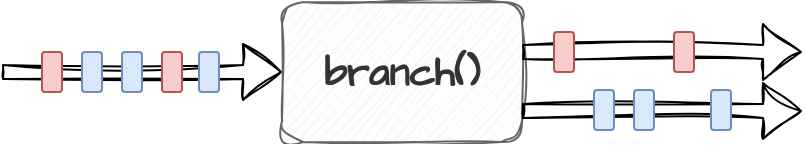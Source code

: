<mxfile version="22.0.0" type="device">
  <diagram name="Page-1" id="aubTC7G3pTIJXZlbbEVJ">
    <mxGraphModel dx="792" dy="1187" grid="1" gridSize="10" guides="1" tooltips="1" connect="1" arrows="1" fold="1" page="1" pageScale="1" pageWidth="827" pageHeight="1169" math="0" shadow="0">
      <root>
        <mxCell id="0" />
        <mxCell id="1" parent="0" />
        <mxCell id="Le_0ycCKY5KW0GjLrtxV-2" value="branch()" style="rounded=1;whiteSpace=wrap;html=1;sketch=1;hachureGap=4;jiggle=2;curveFitting=1;fontFamily=Architects Daughter;fontSource=https%3A%2F%2Ffonts.googleapis.com%2Fcss%3Ffamily%3DArchitects%2BDaughter;fontSize=20;fillColor=#f5f5f5;strokeColor=#666666;fontStyle=1;fontColor=#333333;" vertex="1" parent="1">
          <mxGeometry x="230" y="150" width="120" height="70" as="geometry" />
        </mxCell>
        <mxCell id="Le_0ycCKY5KW0GjLrtxV-4" value="" style="shape=flexArrow;endArrow=classic;html=1;rounded=0;sketch=1;hachureGap=4;jiggle=2;curveFitting=1;fontFamily=Architects Daughter;fontSource=https%3A%2F%2Ffonts.googleapis.com%2Fcss%3Ffamily%3DArchitects%2BDaughter;fontSize=16;entryX=0;entryY=0.5;entryDx=0;entryDy=0;width=7;" edge="1" parent="1" target="Le_0ycCKY5KW0GjLrtxV-2">
          <mxGeometry width="50" height="50" relative="1" as="geometry">
            <mxPoint x="90" y="185" as="sourcePoint" />
            <mxPoint x="190" y="180" as="targetPoint" />
          </mxGeometry>
        </mxCell>
        <mxCell id="Le_0ycCKY5KW0GjLrtxV-38" value="" style="group" vertex="1" connectable="0" parent="1">
          <mxGeometry x="110" y="175" width="88.5" height="20" as="geometry" />
        </mxCell>
        <mxCell id="Le_0ycCKY5KW0GjLrtxV-5" value="" style="rounded=1;whiteSpace=wrap;html=1;hachureGap=4;fontFamily=Architects Daughter;fontSource=https%3A%2F%2Ffonts.googleapis.com%2Fcss%3Ffamily%3DArchitects%2BDaughter;fontSize=20;fillColor=#dae8fc;strokeColor=#6c8ebf;" vertex="1" parent="Le_0ycCKY5KW0GjLrtxV-38">
          <mxGeometry x="20" width="10" height="20" as="geometry" />
        </mxCell>
        <mxCell id="Le_0ycCKY5KW0GjLrtxV-6" value="" style="rounded=1;whiteSpace=wrap;html=1;hachureGap=4;fontFamily=Architects Daughter;fontSource=https%3A%2F%2Ffonts.googleapis.com%2Fcss%3Ffamily%3DArchitects%2BDaughter;fontSize=20;fillColor=#dae8fc;strokeColor=#6c8ebf;" vertex="1" parent="Le_0ycCKY5KW0GjLrtxV-38">
          <mxGeometry x="40" width="10" height="20" as="geometry" />
        </mxCell>
        <mxCell id="Le_0ycCKY5KW0GjLrtxV-7" value="" style="rounded=1;whiteSpace=wrap;html=1;hachureGap=4;fontFamily=Architects Daughter;fontSource=https%3A%2F%2Ffonts.googleapis.com%2Fcss%3Ffamily%3DArchitects%2BDaughter;fontSize=20;fillColor=#f8cecc;strokeColor=#b85450;" vertex="1" parent="Le_0ycCKY5KW0GjLrtxV-38">
          <mxGeometry x="60" width="10" height="20" as="geometry" />
        </mxCell>
        <mxCell id="Le_0ycCKY5KW0GjLrtxV-8" value="" style="rounded=1;whiteSpace=wrap;html=1;hachureGap=4;fontFamily=Architects Daughter;fontSource=https%3A%2F%2Ffonts.googleapis.com%2Fcss%3Ffamily%3DArchitects%2BDaughter;fontSize=20;fillColor=#f8cecc;strokeColor=#b85450;" vertex="1" parent="Le_0ycCKY5KW0GjLrtxV-38">
          <mxGeometry width="10" height="20" as="geometry" />
        </mxCell>
        <mxCell id="Le_0ycCKY5KW0GjLrtxV-12" value="" style="rounded=1;whiteSpace=wrap;html=1;hachureGap=4;fontFamily=Architects Daughter;fontSource=https%3A%2F%2Ffonts.googleapis.com%2Fcss%3Ffamily%3DArchitects%2BDaughter;fontSize=20;fillColor=#dae8fc;strokeColor=#6c8ebf;" vertex="1" parent="Le_0ycCKY5KW0GjLrtxV-38">
          <mxGeometry x="78.5" width="10" height="20" as="geometry" />
        </mxCell>
        <mxCell id="Le_0ycCKY5KW0GjLrtxV-52" value="" style="shape=flexArrow;endArrow=classic;html=1;rounded=0;sketch=1;hachureGap=4;jiggle=2;curveFitting=1;fontFamily=Architects Daughter;fontSource=https%3A%2F%2Ffonts.googleapis.com%2Fcss%3Ffamily%3DArchitects%2BDaughter;fontSize=16;entryX=0;entryY=0.5;entryDx=0;entryDy=0;width=7;" edge="1" parent="1">
          <mxGeometry width="50" height="50" relative="1" as="geometry">
            <mxPoint x="350" y="175" as="sourcePoint" />
            <mxPoint x="490" y="175" as="targetPoint" />
          </mxGeometry>
        </mxCell>
        <mxCell id="Le_0ycCKY5KW0GjLrtxV-53" value="" style="shape=flexArrow;endArrow=classic;html=1;rounded=0;sketch=1;hachureGap=4;jiggle=2;curveFitting=1;fontFamily=Architects Daughter;fontSource=https%3A%2F%2Ffonts.googleapis.com%2Fcss%3Ffamily%3DArchitects%2BDaughter;fontSize=16;entryX=0;entryY=0.5;entryDx=0;entryDy=0;width=7;" edge="1" parent="1">
          <mxGeometry width="50" height="50" relative="1" as="geometry">
            <mxPoint x="350" y="204.5" as="sourcePoint" />
            <mxPoint x="490" y="204.5" as="targetPoint" />
          </mxGeometry>
        </mxCell>
        <mxCell id="Le_0ycCKY5KW0GjLrtxV-60" value="" style="group" vertex="1" connectable="0" parent="1">
          <mxGeometry x="366" y="194" width="88.5" height="20" as="geometry" />
        </mxCell>
        <mxCell id="Le_0ycCKY5KW0GjLrtxV-47" value="" style="rounded=1;whiteSpace=wrap;html=1;hachureGap=4;fontFamily=Architects Daughter;fontSource=https%3A%2F%2Ffonts.googleapis.com%2Fcss%3Ffamily%3DArchitects%2BDaughter;fontSize=20;fillColor=#dae8fc;strokeColor=#6c8ebf;" vertex="1" parent="Le_0ycCKY5KW0GjLrtxV-60">
          <mxGeometry x="20" width="10" height="20" as="geometry" />
        </mxCell>
        <mxCell id="Le_0ycCKY5KW0GjLrtxV-48" value="" style="rounded=1;whiteSpace=wrap;html=1;hachureGap=4;fontFamily=Architects Daughter;fontSource=https%3A%2F%2Ffonts.googleapis.com%2Fcss%3Ffamily%3DArchitects%2BDaughter;fontSize=20;fillColor=#dae8fc;strokeColor=#6c8ebf;" vertex="1" parent="Le_0ycCKY5KW0GjLrtxV-60">
          <mxGeometry x="40" width="10" height="20" as="geometry" />
        </mxCell>
        <mxCell id="Le_0ycCKY5KW0GjLrtxV-51" value="" style="rounded=1;whiteSpace=wrap;html=1;hachureGap=4;fontFamily=Architects Daughter;fontSource=https%3A%2F%2Ffonts.googleapis.com%2Fcss%3Ffamily%3DArchitects%2BDaughter;fontSize=20;fillColor=#dae8fc;strokeColor=#6c8ebf;" vertex="1" parent="Le_0ycCKY5KW0GjLrtxV-60">
          <mxGeometry x="78.5" width="10" height="20" as="geometry" />
        </mxCell>
        <mxCell id="Le_0ycCKY5KW0GjLrtxV-61" value="" style="group" vertex="1" connectable="0" parent="1">
          <mxGeometry x="366" y="165" width="88.5" height="20" as="geometry" />
        </mxCell>
        <mxCell id="Le_0ycCKY5KW0GjLrtxV-64" value="" style="rounded=1;whiteSpace=wrap;html=1;hachureGap=4;fontFamily=Architects Daughter;fontSource=https%3A%2F%2Ffonts.googleapis.com%2Fcss%3Ffamily%3DArchitects%2BDaughter;fontSize=20;fillColor=#f8cecc;strokeColor=#b85450;" vertex="1" parent="Le_0ycCKY5KW0GjLrtxV-61">
          <mxGeometry x="60" width="10" height="20" as="geometry" />
        </mxCell>
        <mxCell id="Le_0ycCKY5KW0GjLrtxV-65" value="" style="rounded=1;whiteSpace=wrap;html=1;hachureGap=4;fontFamily=Architects Daughter;fontSource=https%3A%2F%2Ffonts.googleapis.com%2Fcss%3Ffamily%3DArchitects%2BDaughter;fontSize=20;fillColor=#f8cecc;strokeColor=#b85450;" vertex="1" parent="Le_0ycCKY5KW0GjLrtxV-61">
          <mxGeometry width="10" height="20" as="geometry" />
        </mxCell>
      </root>
    </mxGraphModel>
  </diagram>
</mxfile>
